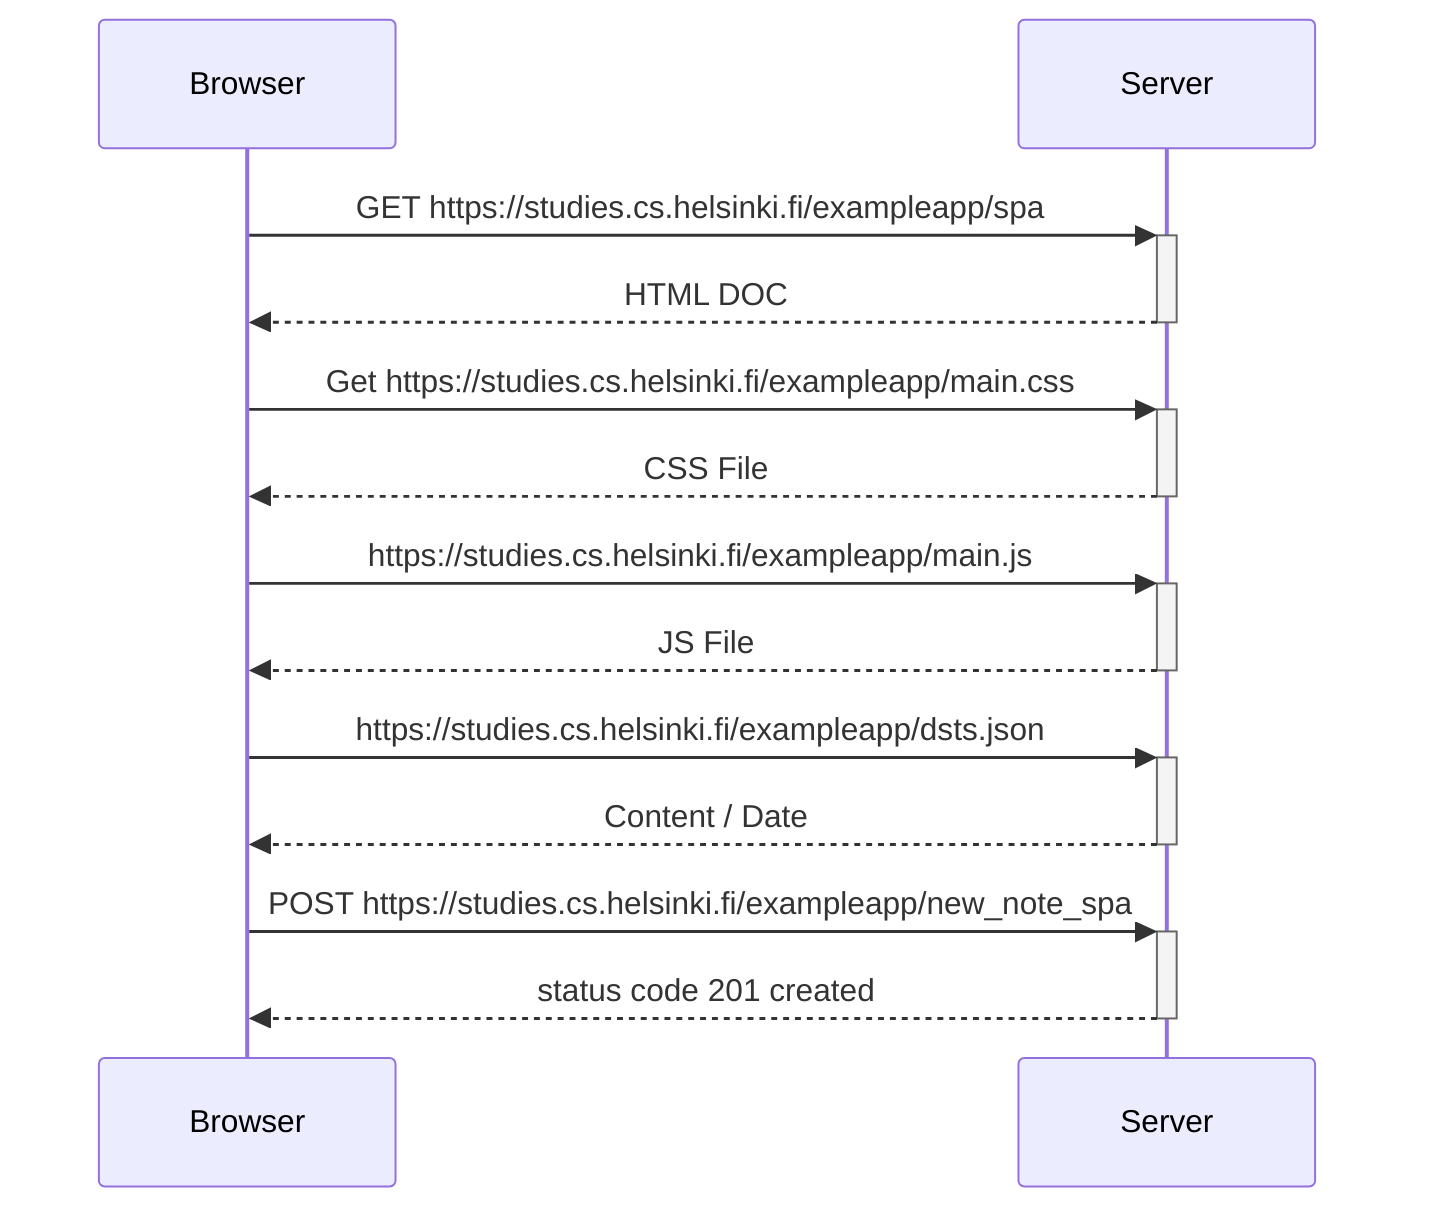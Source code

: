 sequenceDiagram
    Browser->>+Server: GET https://studies.cs.helsinki.fi/exampleapp/spa
    Server-->>-Browser: HTML DOC
    Browser->>+Server: Get https://studies.cs.helsinki.fi/exampleapp/main.css
    Server-->>-Browser: CSS File
    Browser->>+Server: https://studies.cs.helsinki.fi/exampleapp/main.js
    Server-->>-Browser: JS File
    Browser->>+Server: https://studies.cs.helsinki.fi/exampleapp/dsts.json
    Server-->>-Browser: Content / Date
    Browser->>+Server: POST https://studies.cs.helsinki.fi/exampleapp/new_note_spa
    Server-->>-Browser: status code 201 created